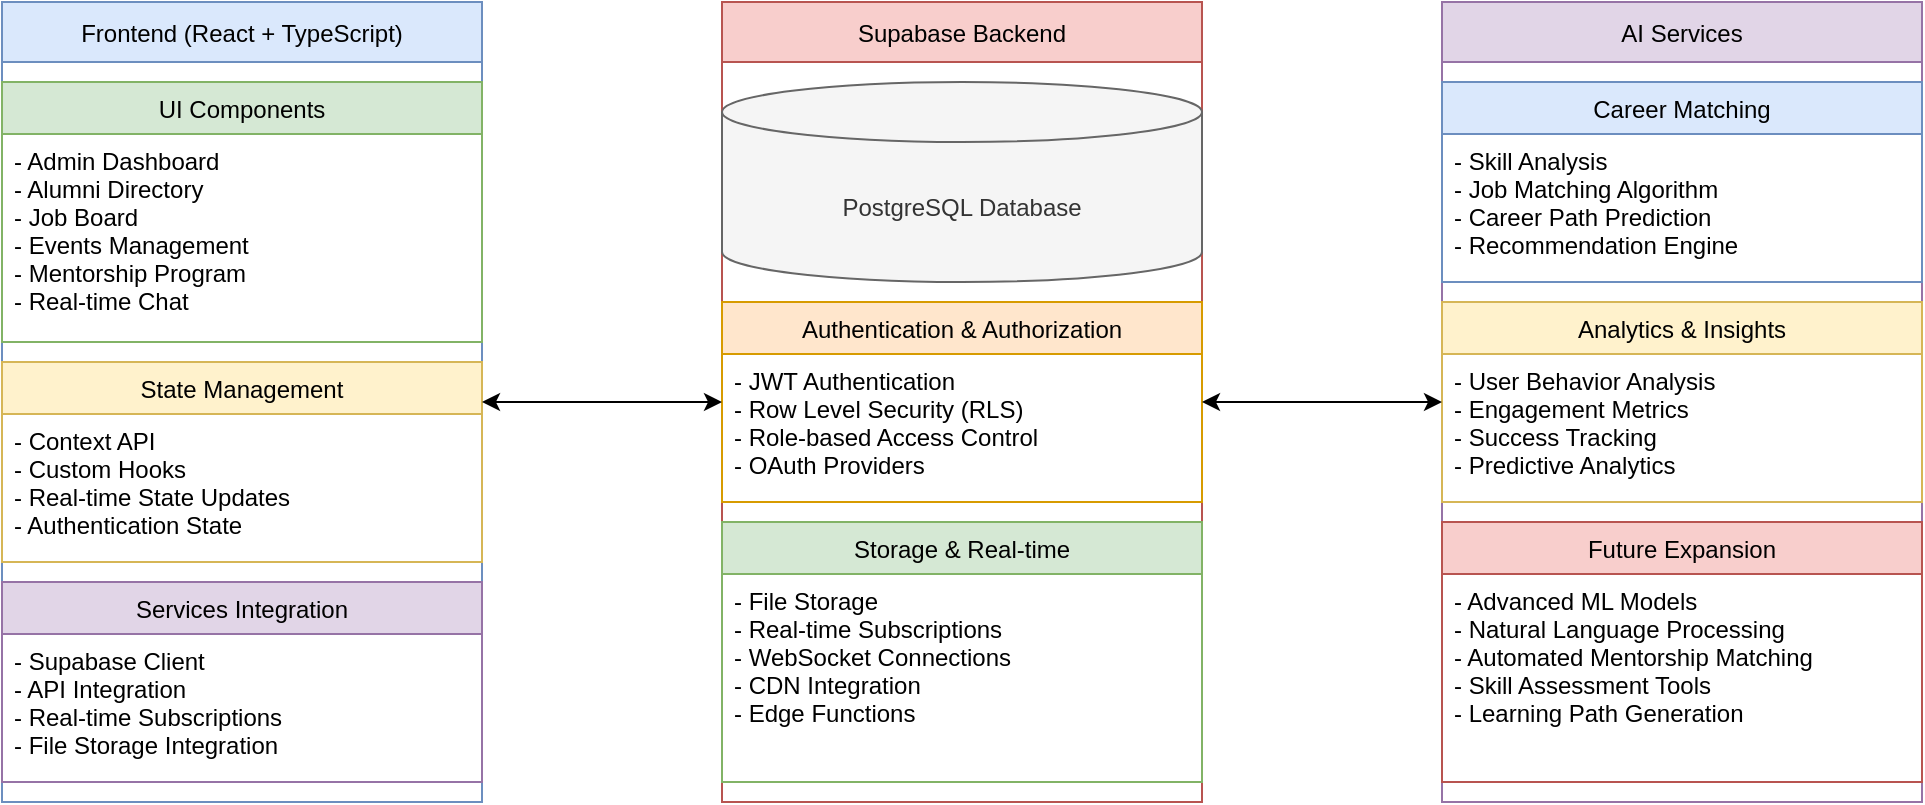 <mxfile>
    <diagram id="system-architecture" name="System Architecture">
        <mxGraphModel dx="1003" dy="866" grid="1" gridSize="10" guides="1" tooltips="1" connect="1" arrows="1" fold="1" page="1" pageScale="1" pageWidth="1100" pageHeight="850" background="#ffffff" math="0" shadow="0">
            <root>
                <mxCell id="0"/>
                <mxCell id="1" parent="0"/>
                <mxCell id="frontend-container" value="Frontend (React + TypeScript)" style="swimlane;fontStyle=0;childLayout=stackLayout;horizontal=1;startSize=30;horizontalStack=0;resizeParent=1;resizeParentMax=0;resizeLast=0;collapsible=1;marginBottom=0;fillColor=#dae8fc;strokeColor=#6c8ebf;" parent="1" vertex="1">
                    <mxGeometry x="40" y="40" width="240" height="400" as="geometry"/>
                </mxCell>
                <mxCell id="ui-components" value="UI Components" style="swimlane;fontStyle=0;childLayout=stackLayout;horizontal=1;startSize=26;fillColor=#d5e8d4;strokeColor=#82b366;" parent="frontend-container" vertex="1">
                    <mxGeometry y="40" width="240" height="130" as="geometry"/>
                </mxCell>
                <mxCell id="ui-list" value="- Admin Dashboard&#xa;- Alumni Directory&#xa;- Job Board&#xa;- Events Management&#xa;- Mentorship Program&#xa;- Real-time Chat" style="text;strokeColor=none;fillColor=none;align=left;verticalAlign=top;spacingLeft=4;spacingRight=4;overflow=hidden;rotatable=0;points=[[0,0.5],[1,0.5]];portConstraint=eastwest;" parent="ui-components" vertex="1">
                    <mxGeometry y="26" width="240" height="104" as="geometry"/>
                </mxCell>
                <mxCell id="state" value="State Management" style="swimlane;fontStyle=0;childLayout=stackLayout;horizontal=1;startSize=26;fillColor=#fff2cc;strokeColor=#d6b656;" parent="frontend-container" vertex="1">
                    <mxGeometry y="180" width="240" height="100" as="geometry"/>
                </mxCell>
                <mxCell id="state-list" value="- Context API&#xa;- Custom Hooks&#xa;- Real-time State Updates&#xa;- Authentication State" style="text;strokeColor=none;fillColor=none;align=left;verticalAlign=top;spacingLeft=4;spacingRight=4;overflow=hidden;rotatable=0;points=[[0,0.5],[1,0.5]];portConstraint=eastwest;" parent="state" vertex="1">
                    <mxGeometry y="26" width="240" height="74" as="geometry"/>
                </mxCell>
                <mxCell id="services" value="Services Integration" style="swimlane;fontStyle=0;childLayout=stackLayout;horizontal=1;startSize=26;fillColor=#e1d5e7;strokeColor=#9673a6;" parent="frontend-container" vertex="1">
                    <mxGeometry y="290" width="240" height="100" as="geometry"/>
                </mxCell>
                <mxCell id="services-list" value="- Supabase Client&#xa;- API Integration&#xa;- Real-time Subscriptions&#xa;- File Storage Integration" style="text;strokeColor=none;fillColor=none;align=left;verticalAlign=top;spacingLeft=4;spacingRight=4;overflow=hidden;rotatable=0;points=[[0,0.5],[1,0.5]];portConstraint=eastwest;" parent="services" vertex="1">
                    <mxGeometry y="26" width="240" height="74" as="geometry"/>
                </mxCell>
                <mxCell id="backend-container" value="Supabase Backend" style="swimlane;fontStyle=0;childLayout=stackLayout;horizontal=1;startSize=30;horizontalStack=0;resizeParent=1;resizeParentMax=0;resizeLast=0;collapsible=1;marginBottom=0;fillColor=#f8cecc;strokeColor=#b85450;" parent="1" vertex="1">
                    <mxGeometry x="400" y="40" width="240" height="400" as="geometry"/>
                </mxCell>
                <mxCell id="database" value="PostgreSQL Database" style="shape=cylinder3;whiteSpace=wrap;html=1;boundedLbl=1;backgroundOutline=1;size=15;fillColor=#f5f5f5;strokeColor=#666666;fontColor=#333333;" parent="backend-container" vertex="1">
                    <mxGeometry y="40" width="240" height="100" as="geometry"/>
                </mxCell>
                <mxCell id="auth" value="Authentication &amp; Authorization" style="swimlane;fontStyle=0;childLayout=stackLayout;horizontal=1;startSize=26;fillColor=#ffe6cc;strokeColor=#d79b00;" parent="backend-container" vertex="1">
                    <mxGeometry y="150" width="240" height="100" as="geometry"/>
                </mxCell>
                <mxCell id="auth-list" value="- JWT Authentication&#xa;- Row Level Security (RLS)&#xa;- Role-based Access Control&#xa;- OAuth Providers" style="text;strokeColor=none;fillColor=none;align=left;verticalAlign=top;spacingLeft=4;spacingRight=4;overflow=hidden;rotatable=0;points=[[0,0.5],[1,0.5]];portConstraint=eastwest;" parent="auth" vertex="1">
                    <mxGeometry y="26" width="240" height="74" as="geometry"/>
                </mxCell>
                <mxCell id="storage" value="Storage &amp; Real-time" style="swimlane;fontStyle=0;childLayout=stackLayout;horizontal=1;startSize=26;fillColor=#d5e8d4;strokeColor=#82b366;" parent="backend-container" vertex="1">
                    <mxGeometry y="260" width="240" height="130" as="geometry"/>
                </mxCell>
                <mxCell id="storage-list" value="- File Storage&#xa;- Real-time Subscriptions&#xa;- WebSocket Connections&#xa;- CDN Integration&#xa;- Edge Functions" style="text;strokeColor=none;fillColor=none;align=left;verticalAlign=top;spacingLeft=4;spacingRight=4;overflow=hidden;rotatable=0;points=[[0,0.5],[1,0.5]];portConstraint=eastwest;" parent="storage" vertex="1">
                    <mxGeometry y="26" width="240" height="104" as="geometry"/>
                </mxCell>
                <mxCell id="ai-container" value="AI Services" style="swimlane;fontStyle=0;childLayout=stackLayout;horizontal=1;startSize=30;horizontalStack=0;resizeParent=1;resizeParentMax=0;resizeLast=0;collapsible=1;marginBottom=0;fillColor=#e1d5e7;strokeColor=#9673a6;" parent="1" vertex="1">
                    <mxGeometry x="760" y="40" width="240" height="400" as="geometry"/>
                </mxCell>
                <mxCell id="ai-career" value="Career Matching" style="swimlane;fontStyle=0;childLayout=stackLayout;horizontal=1;startSize=26;fillColor=#dae8fc;strokeColor=#6c8ebf;" parent="ai-container" vertex="1">
                    <mxGeometry y="40" width="240" height="100" as="geometry"/>
                </mxCell>
                <mxCell id="ai-career-list" value="- Skill Analysis&#xa;- Job Matching Algorithm&#xa;- Career Path Prediction&#xa;- Recommendation Engine" style="text;strokeColor=none;fillColor=none;align=left;verticalAlign=top;spacingLeft=4;spacingRight=4;overflow=hidden;rotatable=0;points=[[0,0.5],[1,0.5]];portConstraint=eastwest;" parent="ai-career" vertex="1">
                    <mxGeometry y="26" width="240" height="74" as="geometry"/>
                </mxCell>
                <mxCell id="ai-analytics" value="Analytics &amp; Insights" style="swimlane;fontStyle=0;childLayout=stackLayout;horizontal=1;startSize=26;fillColor=#fff2cc;strokeColor=#d6b656;" parent="ai-container" vertex="1">
                    <mxGeometry y="150" width="240" height="100" as="geometry"/>
                </mxCell>
                <mxCell id="ai-analytics-list" value="- User Behavior Analysis&#xa;- Engagement Metrics&#xa;- Success Tracking&#xa;- Predictive Analytics" style="text;strokeColor=none;fillColor=none;align=left;verticalAlign=top;spacingLeft=4;spacingRight=4;overflow=hidden;rotatable=0;points=[[0,0.5],[1,0.5]];portConstraint=eastwest;" parent="ai-analytics" vertex="1">
                    <mxGeometry y="26" width="240" height="74" as="geometry"/>
                </mxCell>
                <mxCell id="expansion" value="Future Expansion" style="swimlane;fontStyle=0;childLayout=stackLayout;horizontal=1;startSize=26;fillColor=#f8cecc;strokeColor=#b85450;" parent="ai-container" vertex="1">
                    <mxGeometry y="260" width="240" height="130" as="geometry"/>
                </mxCell>
                <mxCell id="expansion-list" value="- Advanced ML Models&#xa;- Natural Language Processing&#xa;- Automated Mentorship Matching&#xa;- Skill Assessment Tools&#xa;- Learning Path Generation" style="text;strokeColor=none;fillColor=none;align=left;verticalAlign=top;spacingLeft=4;spacingRight=4;overflow=hidden;rotatable=0;points=[[0,0.5],[1,0.5]];portConstraint=eastwest;" parent="expansion" vertex="1">
                    <mxGeometry y="26" width="240" height="104" as="geometry"/>
                </mxCell>
                <mxCell id="frontend-to-backend" value="" style="endArrow=classic;startArrow=classic;html=1;exitX=1;exitY=0.5;exitDx=0;exitDy=0;entryX=0;entryY=0.5;entryDx=0;entryDy=0;" parent="1" source="frontend-container" target="backend-container" edge="1">
                    <mxGeometry width="50" height="50" relative="1" as="geometry"/>
                </mxCell>
                <mxCell id="backend-to-ai" value="" style="endArrow=classic;startArrow=classic;html=1;exitX=1;exitY=0.5;exitDx=0;exitDy=0;entryX=0;entryY=0.5;entryDx=0;entryDy=0;" parent="1" source="backend-container" target="ai-container" edge="1">
                    <mxGeometry width="50" height="50" relative="1" as="geometry"/>
                </mxCell>
            </root>
        </mxGraphModel>
    </diagram>
</mxfile>